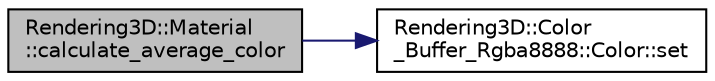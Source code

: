 digraph "Rendering3D::Material::calculate_average_color"
{
 // LATEX_PDF_SIZE
  edge [fontname="Helvetica",fontsize="10",labelfontname="Helvetica",labelfontsize="10"];
  node [fontname="Helvetica",fontsize="10",shape=record];
  rankdir="LR";
  Node1 [label="Rendering3D::Material\l::calculate_average_color",height=0.2,width=0.4,color="black", fillcolor="grey75", style="filled", fontcolor="black",tooltip="Calculate the average color in the given range."];
  Node1 -> Node2 [color="midnightblue",fontsize="10",style="solid",fontname="Helvetica"];
  Node2 [label="Rendering3D::Color\l_Buffer_Rgba8888::Color::set",height=0.2,width=0.4,color="black", fillcolor="white", style="filled",URL="$struct_rendering3_d_1_1_color___buffer___rgba8888_1_1_color.html#aab9ed9a0374d29b7cbd70c8749acef0c",tooltip=" "];
}
